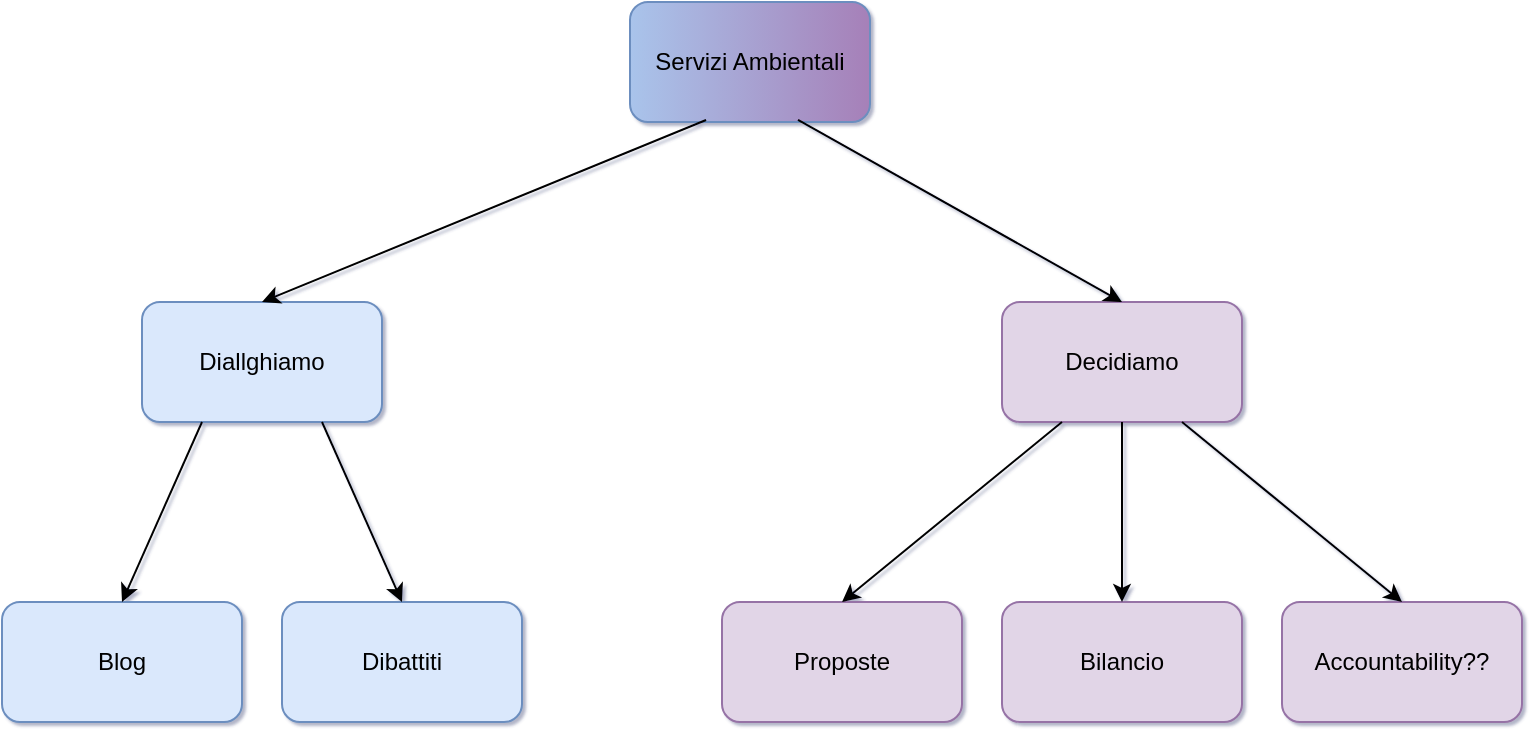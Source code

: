 <mxfile version="14.2.4" type="embed">
    <diagram id="vVaE4xEWoFnzD7G3GjzW" name="Page-1">
        <mxGraphModel dx="803" dy="737" grid="1" gridSize="10" guides="1" tooltips="1" connect="1" arrows="1" fold="1" page="1" pageScale="1" pageWidth="827" pageHeight="1169" background="none" math="0" shadow="1">
            <root>
                <mxCell id="0"/>
                <mxCell id="1" parent="0"/>
                <mxCell id="o0y1fz5a2MORtyjgr0Rm-1" value="Servizi Ambientali" style="rounded=1;whiteSpace=wrap;html=1;strokeColor=#6c8ebf;gradientDirection=east;fillColor=#A9C4EB;gradientColor=#A680B8;" parent="1" vertex="1">
                    <mxGeometry x="354" y="190" width="120" height="60" as="geometry"/>
                </mxCell>
                <mxCell id="o0y1fz5a2MORtyjgr0Rm-2" value="Decidiamo" style="rounded=1;whiteSpace=wrap;html=1;fillColor=#e1d5e7;strokeColor=#9673a6;" parent="1" vertex="1">
                    <mxGeometry x="540" y="340" width="120" height="60" as="geometry"/>
                </mxCell>
                <mxCell id="o0y1fz5a2MORtyjgr0Rm-3" value="Diallghiamo" style="rounded=1;whiteSpace=wrap;html=1;fillColor=#dae8fc;strokeColor=#6c8ebf;" parent="1" vertex="1">
                    <mxGeometry x="110" y="340" width="120" height="60" as="geometry"/>
                </mxCell>
                <mxCell id="o0y1fz5a2MORtyjgr0Rm-4" value="Dibattiti" style="rounded=1;whiteSpace=wrap;html=1;fillColor=#dae8fc;strokeColor=#6c8ebf;" parent="1" vertex="1">
                    <mxGeometry x="180" y="490" width="120" height="60" as="geometry"/>
                </mxCell>
                <mxCell id="o0y1fz5a2MORtyjgr0Rm-5" value="Blog" style="rounded=1;whiteSpace=wrap;html=1;fillColor=#dae8fc;strokeColor=#6c8ebf;" parent="1" vertex="1">
                    <mxGeometry x="40" y="490" width="120" height="60" as="geometry"/>
                </mxCell>
                <mxCell id="o0y1fz5a2MORtyjgr0Rm-6" value="Accountability??" style="rounded=1;whiteSpace=wrap;html=1;fillColor=#e1d5e7;strokeColor=#9673a6;" parent="1" vertex="1">
                    <mxGeometry x="680" y="490" width="120" height="60" as="geometry"/>
                </mxCell>
                <mxCell id="o0y1fz5a2MORtyjgr0Rm-7" value="Bilancio" style="rounded=1;whiteSpace=wrap;html=1;fillColor=#e1d5e7;strokeColor=#9673a6;" parent="1" vertex="1">
                    <mxGeometry x="540" y="490" width="120" height="60" as="geometry"/>
                </mxCell>
                <mxCell id="o0y1fz5a2MORtyjgr0Rm-8" value="Proposte" style="rounded=1;whiteSpace=wrap;html=1;fillColor=#e1d5e7;strokeColor=#9673a6;" parent="1" vertex="1">
                    <mxGeometry x="400" y="490" width="120" height="60" as="geometry"/>
                </mxCell>
                <mxCell id="o0y1fz5a2MORtyjgr0Rm-9" value="" style="endArrow=classic;html=1;exitX=0.317;exitY=0.983;exitDx=0;exitDy=0;exitPerimeter=0;entryX=0.5;entryY=0;entryDx=0;entryDy=0;" parent="1" source="o0y1fz5a2MORtyjgr0Rm-1" target="o0y1fz5a2MORtyjgr0Rm-3" edge="1">
                    <mxGeometry width="50" height="50" relative="1" as="geometry">
                        <mxPoint x="390" y="360" as="sourcePoint"/>
                        <mxPoint x="440" y="310" as="targetPoint"/>
                    </mxGeometry>
                </mxCell>
                <mxCell id="o0y1fz5a2MORtyjgr0Rm-10" value="" style="endArrow=classic;html=1;exitX=0.7;exitY=0.983;exitDx=0;exitDy=0;exitPerimeter=0;entryX=0.5;entryY=0;entryDx=0;entryDy=0;" parent="1" source="o0y1fz5a2MORtyjgr0Rm-1" target="o0y1fz5a2MORtyjgr0Rm-2" edge="1">
                    <mxGeometry width="50" height="50" relative="1" as="geometry">
                        <mxPoint x="402.04" y="268.98" as="sourcePoint"/>
                        <mxPoint x="180" y="350" as="targetPoint"/>
                    </mxGeometry>
                </mxCell>
                <mxCell id="o0y1fz5a2MORtyjgr0Rm-11" value="" style="endArrow=classic;html=1;exitX=0.25;exitY=1;exitDx=0;exitDy=0;entryX=0.5;entryY=0;entryDx=0;entryDy=0;" parent="1" source="o0y1fz5a2MORtyjgr0Rm-3" target="o0y1fz5a2MORtyjgr0Rm-5" edge="1">
                    <mxGeometry width="50" height="50" relative="1" as="geometry">
                        <mxPoint x="412.04" y="278.98" as="sourcePoint"/>
                        <mxPoint x="190" y="360" as="targetPoint"/>
                    </mxGeometry>
                </mxCell>
                <mxCell id="o0y1fz5a2MORtyjgr0Rm-12" value="" style="endArrow=classic;html=1;exitX=0.75;exitY=1;exitDx=0;exitDy=0;entryX=0.5;entryY=0;entryDx=0;entryDy=0;" parent="1" source="o0y1fz5a2MORtyjgr0Rm-3" target="o0y1fz5a2MORtyjgr0Rm-4" edge="1">
                    <mxGeometry width="50" height="50" relative="1" as="geometry">
                        <mxPoint x="422.04" y="288.98" as="sourcePoint"/>
                        <mxPoint x="200" y="370" as="targetPoint"/>
                    </mxGeometry>
                </mxCell>
                <mxCell id="o0y1fz5a2MORtyjgr0Rm-13" value="" style="endArrow=classic;html=1;exitX=0.25;exitY=1;exitDx=0;exitDy=0;entryX=0.5;entryY=0;entryDx=0;entryDy=0;" parent="1" source="o0y1fz5a2MORtyjgr0Rm-2" target="o0y1fz5a2MORtyjgr0Rm-8" edge="1">
                    <mxGeometry width="50" height="50" relative="1" as="geometry">
                        <mxPoint x="602.04" y="390" as="sourcePoint"/>
                        <mxPoint x="380" y="471.02" as="targetPoint"/>
                    </mxGeometry>
                </mxCell>
                <mxCell id="o0y1fz5a2MORtyjgr0Rm-14" value="" style="endArrow=classic;html=1;exitX=0.5;exitY=1;exitDx=0;exitDy=0;entryX=0.5;entryY=0;entryDx=0;entryDy=0;" parent="1" source="o0y1fz5a2MORtyjgr0Rm-2" target="o0y1fz5a2MORtyjgr0Rm-7" edge="1">
                    <mxGeometry width="50" height="50" relative="1" as="geometry">
                        <mxPoint x="442.04" y="308.98" as="sourcePoint"/>
                        <mxPoint x="220" y="390" as="targetPoint"/>
                    </mxGeometry>
                </mxCell>
                <mxCell id="o0y1fz5a2MORtyjgr0Rm-15" value="" style="endArrow=classic;html=1;exitX=0.75;exitY=1;exitDx=0;exitDy=0;entryX=0.5;entryY=0;entryDx=0;entryDy=0;" parent="1" source="o0y1fz5a2MORtyjgr0Rm-2" target="o0y1fz5a2MORtyjgr0Rm-6" edge="1">
                    <mxGeometry width="50" height="50" relative="1" as="geometry">
                        <mxPoint x="452.04" y="318.98" as="sourcePoint"/>
                        <mxPoint x="230" y="400" as="targetPoint"/>
                    </mxGeometry>
                </mxCell>
            </root>
        </mxGraphModel>
    </diagram>
</mxfile>